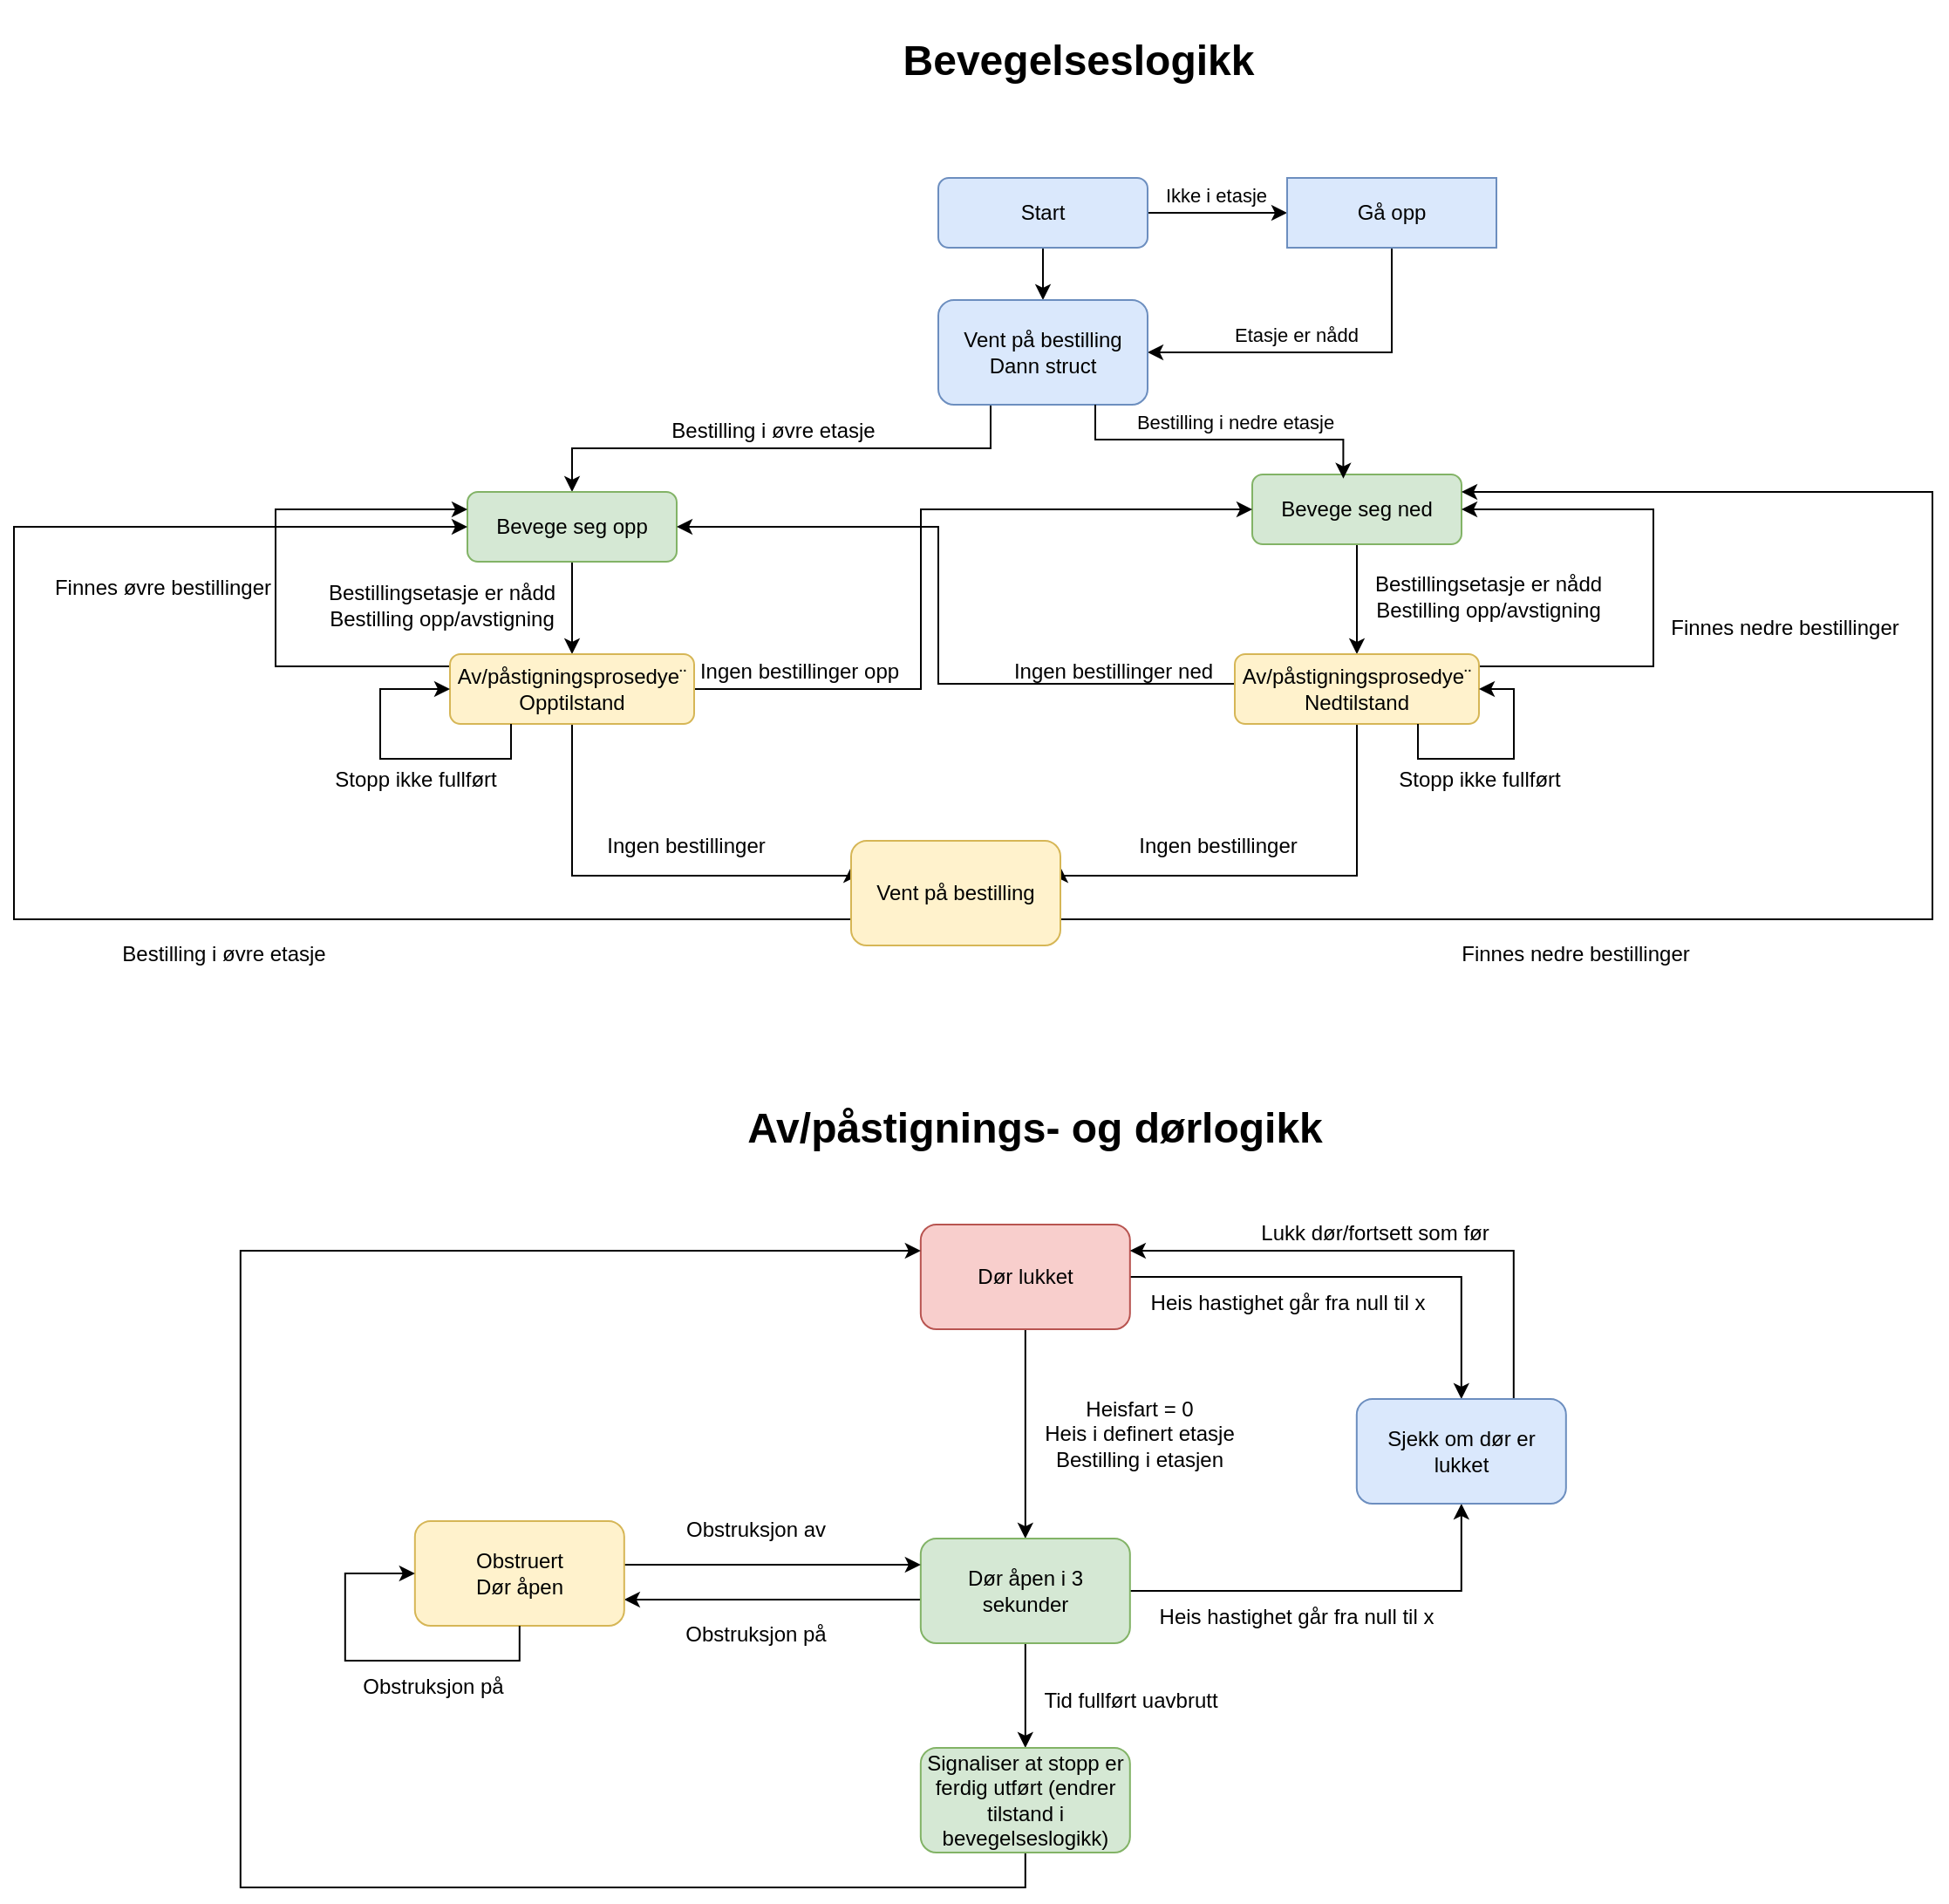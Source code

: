 <mxfile version="26.0.16">
  <diagram id="C5RBs43oDa-KdzZeNtuy" name="Page-1">
    <mxGraphModel dx="1872" dy="882" grid="1" gridSize="10" guides="1" tooltips="1" connect="1" arrows="1" fold="1" page="1" pageScale="1" pageWidth="3300" pageHeight="4681" math="0" shadow="0">
      <root>
        <mxCell id="WIyWlLk6GJQsqaUBKTNV-0" />
        <mxCell id="WIyWlLk6GJQsqaUBKTNV-1" parent="WIyWlLk6GJQsqaUBKTNV-0" />
        <mxCell id="GsKHZ4NNZR2ULBoKyiOF-1" value="" style="edgeStyle=orthogonalEdgeStyle;rounded=0;orthogonalLoop=1;jettySize=auto;html=1;" parent="WIyWlLk6GJQsqaUBKTNV-1" source="WIyWlLk6GJQsqaUBKTNV-3" target="GsKHZ4NNZR2ULBoKyiOF-0" edge="1">
          <mxGeometry relative="1" as="geometry" />
        </mxCell>
        <mxCell id="GsKHZ4NNZR2ULBoKyiOF-2" value="Ikke i etasje" style="edgeLabel;html=1;align=center;verticalAlign=middle;resizable=0;points=[];" parent="GsKHZ4NNZR2ULBoKyiOF-1" vertex="1" connectable="0">
          <mxGeometry x="-0.038" y="-1" relative="1" as="geometry">
            <mxPoint y="-11" as="offset" />
          </mxGeometry>
        </mxCell>
        <mxCell id="GsKHZ4NNZR2ULBoKyiOF-4" value="" style="edgeStyle=orthogonalEdgeStyle;rounded=0;orthogonalLoop=1;jettySize=auto;html=1;" parent="WIyWlLk6GJQsqaUBKTNV-1" source="WIyWlLk6GJQsqaUBKTNV-3" target="GsKHZ4NNZR2ULBoKyiOF-3" edge="1">
          <mxGeometry relative="1" as="geometry" />
        </mxCell>
        <mxCell id="WIyWlLk6GJQsqaUBKTNV-3" value="Start" style="rounded=1;whiteSpace=wrap;html=1;fontSize=12;glass=0;strokeWidth=1;shadow=0;fillColor=#dae8fc;strokeColor=#6c8ebf;" parent="WIyWlLk6GJQsqaUBKTNV-1" vertex="1">
          <mxGeometry x="710" y="170" width="120" height="40" as="geometry" />
        </mxCell>
        <mxCell id="GsKHZ4NNZR2ULBoKyiOF-6" style="edgeStyle=orthogonalEdgeStyle;rounded=0;orthogonalLoop=1;jettySize=auto;html=1;entryX=1;entryY=0.5;entryDx=0;entryDy=0;exitX=0.25;exitY=1;exitDx=0;exitDy=0;" parent="WIyWlLk6GJQsqaUBKTNV-1" source="GsKHZ4NNZR2ULBoKyiOF-0" target="GsKHZ4NNZR2ULBoKyiOF-3" edge="1">
          <mxGeometry relative="1" as="geometry">
            <Array as="points">
              <mxPoint x="970" y="210" />
              <mxPoint x="970" y="270" />
            </Array>
          </mxGeometry>
        </mxCell>
        <mxCell id="GsKHZ4NNZR2ULBoKyiOF-7" value="Etasje er nådd" style="edgeLabel;html=1;align=center;verticalAlign=middle;resizable=0;points=[];" parent="GsKHZ4NNZR2ULBoKyiOF-6" vertex="1" connectable="0">
          <mxGeometry x="0.4" y="-2" relative="1" as="geometry">
            <mxPoint x="16" y="-8" as="offset" />
          </mxGeometry>
        </mxCell>
        <mxCell id="GsKHZ4NNZR2ULBoKyiOF-0" value="Gå opp" style="rounded=0;whiteSpace=wrap;html=1;fillColor=#dae8fc;strokeColor=#6c8ebf;" parent="WIyWlLk6GJQsqaUBKTNV-1" vertex="1">
          <mxGeometry x="910" y="170" width="120" height="40" as="geometry" />
        </mxCell>
        <mxCell id="GsKHZ4NNZR2ULBoKyiOF-13" style="edgeStyle=orthogonalEdgeStyle;rounded=0;orthogonalLoop=1;jettySize=auto;html=1;exitX=0.25;exitY=1;exitDx=0;exitDy=0;entryX=0.5;entryY=0;entryDx=0;entryDy=0;" parent="WIyWlLk6GJQsqaUBKTNV-1" source="GsKHZ4NNZR2ULBoKyiOF-3" target="GsKHZ4NNZR2ULBoKyiOF-9" edge="1">
          <mxGeometry relative="1" as="geometry" />
        </mxCell>
        <mxCell id="GsKHZ4NNZR2ULBoKyiOF-3" value="Vent på bestilling&lt;div&gt;Dann struct&lt;/div&gt;" style="rounded=1;whiteSpace=wrap;html=1;fillColor=#dae8fc;strokeColor=#6c8ebf;" parent="WIyWlLk6GJQsqaUBKTNV-1" vertex="1">
          <mxGeometry x="710" y="240" width="120" height="60" as="geometry" />
        </mxCell>
        <mxCell id="GsKHZ4NNZR2ULBoKyiOF-16" value="" style="edgeStyle=orthogonalEdgeStyle;rounded=0;orthogonalLoop=1;jettySize=auto;html=1;" parent="WIyWlLk6GJQsqaUBKTNV-1" source="GsKHZ4NNZR2ULBoKyiOF-8" target="GsKHZ4NNZR2ULBoKyiOF-15" edge="1">
          <mxGeometry relative="1" as="geometry" />
        </mxCell>
        <mxCell id="GsKHZ4NNZR2ULBoKyiOF-8" value="Bevege seg ned" style="rounded=1;whiteSpace=wrap;html=1;fillColor=#d5e8d4;strokeColor=#82b366;" parent="WIyWlLk6GJQsqaUBKTNV-1" vertex="1">
          <mxGeometry x="890" y="340" width="120" height="40" as="geometry" />
        </mxCell>
        <mxCell id="GsKHZ4NNZR2ULBoKyiOF-18" value="" style="edgeStyle=orthogonalEdgeStyle;rounded=0;orthogonalLoop=1;jettySize=auto;html=1;" parent="WIyWlLk6GJQsqaUBKTNV-1" source="GsKHZ4NNZR2ULBoKyiOF-9" target="GsKHZ4NNZR2ULBoKyiOF-17" edge="1">
          <mxGeometry relative="1" as="geometry" />
        </mxCell>
        <mxCell id="GsKHZ4NNZR2ULBoKyiOF-9" value="Bevege seg opp" style="rounded=1;whiteSpace=wrap;html=1;fillColor=#d5e8d4;strokeColor=#82b366;" parent="WIyWlLk6GJQsqaUBKTNV-1" vertex="1">
          <mxGeometry x="440" y="350" width="120" height="40" as="geometry" />
        </mxCell>
        <mxCell id="GsKHZ4NNZR2ULBoKyiOF-10" style="edgeStyle=orthogonalEdgeStyle;rounded=0;orthogonalLoop=1;jettySize=auto;html=1;exitX=0.75;exitY=1;exitDx=0;exitDy=0;entryX=0.435;entryY=0.058;entryDx=0;entryDy=0;entryPerimeter=0;" parent="WIyWlLk6GJQsqaUBKTNV-1" source="GsKHZ4NNZR2ULBoKyiOF-3" target="GsKHZ4NNZR2ULBoKyiOF-8" edge="1">
          <mxGeometry relative="1" as="geometry" />
        </mxCell>
        <mxCell id="GsKHZ4NNZR2ULBoKyiOF-11" value="Bestilling i nedre etasje" style="edgeLabel;html=1;align=center;verticalAlign=middle;resizable=0;points=[];" parent="GsKHZ4NNZR2ULBoKyiOF-10" vertex="1" connectable="0">
          <mxGeometry x="-0.051" y="3" relative="1" as="geometry">
            <mxPoint x="12" y="-7" as="offset" />
          </mxGeometry>
        </mxCell>
        <mxCell id="GsKHZ4NNZR2ULBoKyiOF-14" value="Bestilling i øvre etasje" style="text;html=1;align=center;verticalAlign=middle;resizable=0;points=[];autosize=1;strokeColor=none;fillColor=none;" parent="WIyWlLk6GJQsqaUBKTNV-1" vertex="1">
          <mxGeometry x="545" y="300" width="140" height="30" as="geometry" />
        </mxCell>
        <mxCell id="GsKHZ4NNZR2ULBoKyiOF-21" style="edgeStyle=orthogonalEdgeStyle;rounded=0;orthogonalLoop=1;jettySize=auto;html=1;entryX=1;entryY=0.5;entryDx=0;entryDy=0;" parent="WIyWlLk6GJQsqaUBKTNV-1" source="GsKHZ4NNZR2ULBoKyiOF-15" target="GsKHZ4NNZR2ULBoKyiOF-9" edge="1">
          <mxGeometry relative="1" as="geometry">
            <mxPoint x="660" y="380" as="targetPoint" />
            <Array as="points">
              <mxPoint x="710" y="460" />
              <mxPoint x="710" y="370" />
            </Array>
          </mxGeometry>
        </mxCell>
        <mxCell id="GsKHZ4NNZR2ULBoKyiOF-27" style="edgeStyle=orthogonalEdgeStyle;rounded=0;orthogonalLoop=1;jettySize=auto;html=1;entryX=1;entryY=0.5;entryDx=0;entryDy=0;exitX=1;exitY=0.75;exitDx=0;exitDy=0;" parent="WIyWlLk6GJQsqaUBKTNV-1" source="GsKHZ4NNZR2ULBoKyiOF-15" target="GsKHZ4NNZR2ULBoKyiOF-8" edge="1">
          <mxGeometry relative="1" as="geometry">
            <mxPoint x="1150" y="360" as="targetPoint" />
            <Array as="points">
              <mxPoint x="1020" y="450" />
              <mxPoint x="1120" y="450" />
              <mxPoint x="1120" y="360" />
            </Array>
          </mxGeometry>
        </mxCell>
        <mxCell id="GsKHZ4NNZR2ULBoKyiOF-38" style="edgeStyle=orthogonalEdgeStyle;rounded=0;orthogonalLoop=1;jettySize=auto;html=1;entryX=1;entryY=0.25;entryDx=0;entryDy=0;exitX=0.5;exitY=1;exitDx=0;exitDy=0;" parent="WIyWlLk6GJQsqaUBKTNV-1" source="GsKHZ4NNZR2ULBoKyiOF-15" target="GsKHZ4NNZR2ULBoKyiOF-35" edge="1">
          <mxGeometry relative="1" as="geometry">
            <Array as="points">
              <mxPoint x="950" y="570" />
              <mxPoint x="780" y="570" />
            </Array>
          </mxGeometry>
        </mxCell>
        <mxCell id="GsKHZ4NNZR2ULBoKyiOF-15" value="Av/påstigningsprosedye¨&lt;div&gt;Nedtilstand&lt;/div&gt;" style="rounded=1;whiteSpace=wrap;html=1;fillColor=#fff2cc;strokeColor=#d6b656;" parent="WIyWlLk6GJQsqaUBKTNV-1" vertex="1">
          <mxGeometry x="880" y="443" width="140" height="40" as="geometry" />
        </mxCell>
        <mxCell id="GsKHZ4NNZR2ULBoKyiOF-23" style="edgeStyle=orthogonalEdgeStyle;rounded=0;orthogonalLoop=1;jettySize=auto;html=1;entryX=0;entryY=0.5;entryDx=0;entryDy=0;" parent="WIyWlLk6GJQsqaUBKTNV-1" source="GsKHZ4NNZR2ULBoKyiOF-17" target="GsKHZ4NNZR2ULBoKyiOF-8" edge="1">
          <mxGeometry relative="1" as="geometry">
            <Array as="points">
              <mxPoint x="700" y="463" />
              <mxPoint x="700" y="360" />
            </Array>
          </mxGeometry>
        </mxCell>
        <mxCell id="GsKHZ4NNZR2ULBoKyiOF-31" style="edgeStyle=orthogonalEdgeStyle;rounded=0;orthogonalLoop=1;jettySize=auto;html=1;entryX=0;entryY=0.25;entryDx=0;entryDy=0;exitX=0;exitY=0.75;exitDx=0;exitDy=0;" parent="WIyWlLk6GJQsqaUBKTNV-1" source="GsKHZ4NNZR2ULBoKyiOF-17" target="GsKHZ4NNZR2ULBoKyiOF-9" edge="1">
          <mxGeometry relative="1" as="geometry">
            <Array as="points">
              <mxPoint x="430" y="450" />
              <mxPoint x="330" y="450" />
              <mxPoint x="330" y="360" />
            </Array>
          </mxGeometry>
        </mxCell>
        <mxCell id="GsKHZ4NNZR2ULBoKyiOF-39" style="edgeStyle=orthogonalEdgeStyle;rounded=0;orthogonalLoop=1;jettySize=auto;html=1;entryX=0;entryY=0.25;entryDx=0;entryDy=0;exitX=0.5;exitY=1;exitDx=0;exitDy=0;" parent="WIyWlLk6GJQsqaUBKTNV-1" source="GsKHZ4NNZR2ULBoKyiOF-17" target="GsKHZ4NNZR2ULBoKyiOF-35" edge="1">
          <mxGeometry relative="1" as="geometry">
            <Array as="points">
              <mxPoint x="500" y="570" />
              <mxPoint x="660" y="570" />
            </Array>
          </mxGeometry>
        </mxCell>
        <mxCell id="GsKHZ4NNZR2ULBoKyiOF-17" value="Av/påstigningsprosedye¨&lt;div&gt;Opptilstand&lt;/div&gt;" style="rounded=1;whiteSpace=wrap;html=1;fillColor=#fff2cc;strokeColor=#d6b656;" parent="WIyWlLk6GJQsqaUBKTNV-1" vertex="1">
          <mxGeometry x="430" y="443" width="140" height="40" as="geometry" />
        </mxCell>
        <mxCell id="GsKHZ4NNZR2ULBoKyiOF-19" value="Bestillingsetasje er nådd&lt;div&gt;Bestilling opp/avstigning&lt;/div&gt;" style="text;html=1;align=center;verticalAlign=middle;resizable=0;points=[];autosize=1;strokeColor=none;fillColor=none;" parent="WIyWlLk6GJQsqaUBKTNV-1" vertex="1">
          <mxGeometry x="950" y="390" width="150" height="40" as="geometry" />
        </mxCell>
        <mxCell id="GsKHZ4NNZR2ULBoKyiOF-20" value="Bestillingsetasje er nådd&lt;div&gt;Bestilling opp/avstigning&lt;/div&gt;" style="text;html=1;align=center;verticalAlign=middle;resizable=0;points=[];autosize=1;strokeColor=none;fillColor=none;" parent="WIyWlLk6GJQsqaUBKTNV-1" vertex="1">
          <mxGeometry x="350" y="395" width="150" height="40" as="geometry" />
        </mxCell>
        <mxCell id="GsKHZ4NNZR2ULBoKyiOF-22" value="Ingen bestillinger ned" style="text;html=1;align=center;verticalAlign=middle;resizable=0;points=[];autosize=1;strokeColor=none;fillColor=none;" parent="WIyWlLk6GJQsqaUBKTNV-1" vertex="1">
          <mxGeometry x="740" y="438" width="140" height="30" as="geometry" />
        </mxCell>
        <mxCell id="GsKHZ4NNZR2ULBoKyiOF-24" value="Ingen bestillinger opp" style="text;html=1;align=center;verticalAlign=middle;resizable=0;points=[];autosize=1;strokeColor=none;fillColor=none;" parent="WIyWlLk6GJQsqaUBKTNV-1" vertex="1">
          <mxGeometry x="560" y="438" width="140" height="30" as="geometry" />
        </mxCell>
        <mxCell id="GsKHZ4NNZR2ULBoKyiOF-30" value="Finnes nedre bestillinger" style="text;html=1;align=center;verticalAlign=middle;resizable=0;points=[];autosize=1;strokeColor=none;fillColor=none;" parent="WIyWlLk6GJQsqaUBKTNV-1" vertex="1">
          <mxGeometry x="1120" y="413" width="150" height="30" as="geometry" />
        </mxCell>
        <mxCell id="GsKHZ4NNZR2ULBoKyiOF-33" value="Finnes øvre bestillinger" style="text;html=1;align=center;verticalAlign=middle;resizable=0;points=[];autosize=1;strokeColor=none;fillColor=none;" parent="WIyWlLk6GJQsqaUBKTNV-1" vertex="1">
          <mxGeometry x="190" y="390" width="150" height="30" as="geometry" />
        </mxCell>
        <mxCell id="GsKHZ4NNZR2ULBoKyiOF-43" style="edgeStyle=orthogonalEdgeStyle;rounded=0;orthogonalLoop=1;jettySize=auto;html=1;exitX=1;exitY=0.75;exitDx=0;exitDy=0;entryX=1;entryY=0.25;entryDx=0;entryDy=0;" parent="WIyWlLk6GJQsqaUBKTNV-1" source="GsKHZ4NNZR2ULBoKyiOF-35" target="GsKHZ4NNZR2ULBoKyiOF-8" edge="1">
          <mxGeometry relative="1" as="geometry">
            <Array as="points">
              <mxPoint x="1280" y="595" />
              <mxPoint x="1280" y="350" />
            </Array>
          </mxGeometry>
        </mxCell>
        <mxCell id="GsKHZ4NNZR2ULBoKyiOF-44" style="edgeStyle=orthogonalEdgeStyle;rounded=0;orthogonalLoop=1;jettySize=auto;html=1;exitX=0;exitY=0.75;exitDx=0;exitDy=0;entryX=0;entryY=0.5;entryDx=0;entryDy=0;" parent="WIyWlLk6GJQsqaUBKTNV-1" source="GsKHZ4NNZR2ULBoKyiOF-35" target="GsKHZ4NNZR2ULBoKyiOF-9" edge="1">
          <mxGeometry relative="1" as="geometry">
            <Array as="points">
              <mxPoint x="180" y="595" />
              <mxPoint x="180" y="370" />
            </Array>
          </mxGeometry>
        </mxCell>
        <mxCell id="GsKHZ4NNZR2ULBoKyiOF-35" value="Vent på bestilling" style="rounded=1;whiteSpace=wrap;html=1;fillColor=#fff2cc;strokeColor=#d6b656;" parent="WIyWlLk6GJQsqaUBKTNV-1" vertex="1">
          <mxGeometry x="660" y="550" width="120" height="60" as="geometry" />
        </mxCell>
        <mxCell id="GsKHZ4NNZR2ULBoKyiOF-40" value="Ingen bestillinger" style="text;html=1;align=center;verticalAlign=middle;resizable=0;points=[];autosize=1;strokeColor=none;fillColor=none;" parent="WIyWlLk6GJQsqaUBKTNV-1" vertex="1">
          <mxGeometry x="815" y="538" width="110" height="30" as="geometry" />
        </mxCell>
        <mxCell id="GsKHZ4NNZR2ULBoKyiOF-41" value="Ingen bestillinger" style="text;html=1;align=center;verticalAlign=middle;resizable=0;points=[];autosize=1;strokeColor=none;fillColor=none;" parent="WIyWlLk6GJQsqaUBKTNV-1" vertex="1">
          <mxGeometry x="510" y="538" width="110" height="30" as="geometry" />
        </mxCell>
        <mxCell id="GsKHZ4NNZR2ULBoKyiOF-45" value="Bestilling i øvre etasje" style="text;html=1;align=center;verticalAlign=middle;resizable=0;points=[];autosize=1;strokeColor=none;fillColor=none;" parent="WIyWlLk6GJQsqaUBKTNV-1" vertex="1">
          <mxGeometry x="230" y="600" width="140" height="30" as="geometry" />
        </mxCell>
        <mxCell id="GsKHZ4NNZR2ULBoKyiOF-46" value="Finnes nedre bestillinger" style="text;html=1;align=center;verticalAlign=middle;resizable=0;points=[];autosize=1;strokeColor=none;fillColor=none;" parent="WIyWlLk6GJQsqaUBKTNV-1" vertex="1">
          <mxGeometry x="1000" y="600" width="150" height="30" as="geometry" />
        </mxCell>
        <mxCell id="GsKHZ4NNZR2ULBoKyiOF-48" value="&lt;h1&gt;Bevegelseslogikk&lt;/h1&gt;" style="text;html=1;align=center;verticalAlign=middle;resizable=0;points=[];autosize=1;strokeColor=none;fillColor=none;" parent="WIyWlLk6GJQsqaUBKTNV-1" vertex="1">
          <mxGeometry x="680" y="68" width="220" height="70" as="geometry" />
        </mxCell>
        <mxCell id="GsKHZ4NNZR2ULBoKyiOF-49" value="&lt;h1&gt;Av/påstignings- og dørlogikk&lt;/h1&gt;" style="text;html=1;align=center;verticalAlign=middle;resizable=0;points=[];autosize=1;strokeColor=none;fillColor=none;" parent="WIyWlLk6GJQsqaUBKTNV-1" vertex="1">
          <mxGeometry x="589.91" y="680" width="350" height="70" as="geometry" />
        </mxCell>
        <mxCell id="GsKHZ4NNZR2ULBoKyiOF-52" style="edgeStyle=orthogonalEdgeStyle;rounded=0;orthogonalLoop=1;jettySize=auto;html=1;entryX=0.5;entryY=0;entryDx=0;entryDy=0;" parent="WIyWlLk6GJQsqaUBKTNV-1" source="GsKHZ4NNZR2ULBoKyiOF-50" target="GsKHZ4NNZR2ULBoKyiOF-51" edge="1">
          <mxGeometry relative="1" as="geometry" />
        </mxCell>
        <mxCell id="GsKHZ4NNZR2ULBoKyiOF-59" style="edgeStyle=orthogonalEdgeStyle;rounded=0;orthogonalLoop=1;jettySize=auto;html=1;entryX=0.5;entryY=0;entryDx=0;entryDy=0;" parent="WIyWlLk6GJQsqaUBKTNV-1" source="GsKHZ4NNZR2ULBoKyiOF-50" target="GsKHZ4NNZR2ULBoKyiOF-55" edge="1">
          <mxGeometry relative="1" as="geometry" />
        </mxCell>
        <mxCell id="GsKHZ4NNZR2ULBoKyiOF-50" value="Dør lukket" style="rounded=1;whiteSpace=wrap;html=1;fillColor=#f8cecc;strokeColor=#b85450;" parent="WIyWlLk6GJQsqaUBKTNV-1" vertex="1">
          <mxGeometry x="699.91" y="770" width="120" height="60" as="geometry" />
        </mxCell>
        <mxCell id="GsKHZ4NNZR2ULBoKyiOF-56" style="edgeStyle=orthogonalEdgeStyle;rounded=0;orthogonalLoop=1;jettySize=auto;html=1;entryX=0.5;entryY=1;entryDx=0;entryDy=0;" parent="WIyWlLk6GJQsqaUBKTNV-1" source="GsKHZ4NNZR2ULBoKyiOF-51" target="GsKHZ4NNZR2ULBoKyiOF-55" edge="1">
          <mxGeometry relative="1" as="geometry" />
        </mxCell>
        <mxCell id="GsKHZ4NNZR2ULBoKyiOF-70" style="edgeStyle=orthogonalEdgeStyle;rounded=0;orthogonalLoop=1;jettySize=auto;html=1;entryX=1;entryY=0.75;entryDx=0;entryDy=0;" parent="WIyWlLk6GJQsqaUBKTNV-1" source="GsKHZ4NNZR2ULBoKyiOF-51" target="GsKHZ4NNZR2ULBoKyiOF-68" edge="1">
          <mxGeometry relative="1" as="geometry">
            <Array as="points">
              <mxPoint x="609.91" y="985" />
              <mxPoint x="609.91" y="985" />
            </Array>
          </mxGeometry>
        </mxCell>
        <mxCell id="GsKHZ4NNZR2ULBoKyiOF-79" style="edgeStyle=orthogonalEdgeStyle;rounded=0;orthogonalLoop=1;jettySize=auto;html=1;entryX=0.5;entryY=0;entryDx=0;entryDy=0;" parent="WIyWlLk6GJQsqaUBKTNV-1" source="GsKHZ4NNZR2ULBoKyiOF-51" target="GsKHZ4NNZR2ULBoKyiOF-78" edge="1">
          <mxGeometry relative="1" as="geometry" />
        </mxCell>
        <mxCell id="GsKHZ4NNZR2ULBoKyiOF-51" value="Dør åpen i 3 sekunder" style="rounded=1;whiteSpace=wrap;html=1;fillColor=#d5e8d4;strokeColor=#82b366;" parent="WIyWlLk6GJQsqaUBKTNV-1" vertex="1">
          <mxGeometry x="699.91" y="950" width="120" height="60" as="geometry" />
        </mxCell>
        <mxCell id="GsKHZ4NNZR2ULBoKyiOF-53" value="Heisfart = 0&lt;div&gt;Heis i definert etasje&lt;/div&gt;&lt;div&gt;Bestilling i etasjen&lt;/div&gt;" style="text;html=1;align=center;verticalAlign=middle;resizable=0;points=[];autosize=1;strokeColor=none;fillColor=none;" parent="WIyWlLk6GJQsqaUBKTNV-1" vertex="1">
          <mxGeometry x="759.91" y="860" width="130" height="60" as="geometry" />
        </mxCell>
        <mxCell id="GsKHZ4NNZR2ULBoKyiOF-61" value="" style="edgeStyle=orthogonalEdgeStyle;rounded=0;orthogonalLoop=1;jettySize=auto;html=1;entryX=1;entryY=0.25;entryDx=0;entryDy=0;exitX=0.75;exitY=0;exitDx=0;exitDy=0;" parent="WIyWlLk6GJQsqaUBKTNV-1" source="GsKHZ4NNZR2ULBoKyiOF-55" target="GsKHZ4NNZR2ULBoKyiOF-50" edge="1">
          <mxGeometry relative="1" as="geometry" />
        </mxCell>
        <mxCell id="GsKHZ4NNZR2ULBoKyiOF-55" value="Sjekk om dør er lukket" style="rounded=1;whiteSpace=wrap;html=1;fillColor=#dae8fc;strokeColor=#6c8ebf;" parent="WIyWlLk6GJQsqaUBKTNV-1" vertex="1">
          <mxGeometry x="949.91" y="870" width="120" height="60" as="geometry" />
        </mxCell>
        <mxCell id="GsKHZ4NNZR2ULBoKyiOF-58" value="Heis hastighet går fra null til x" style="text;html=1;align=center;verticalAlign=middle;resizable=0;points=[];autosize=1;strokeColor=none;fillColor=none;" parent="WIyWlLk6GJQsqaUBKTNV-1" vertex="1">
          <mxGeometry x="824.91" y="980" width="180" height="30" as="geometry" />
        </mxCell>
        <mxCell id="GsKHZ4NNZR2ULBoKyiOF-60" value="Heis hastighet går fra null til x" style="text;html=1;align=center;verticalAlign=middle;resizable=0;points=[];autosize=1;strokeColor=none;fillColor=none;" parent="WIyWlLk6GJQsqaUBKTNV-1" vertex="1">
          <mxGeometry x="819.91" y="800" width="180" height="30" as="geometry" />
        </mxCell>
        <mxCell id="GsKHZ4NNZR2ULBoKyiOF-62" value="Lukk dør/fortsett som før" style="text;html=1;align=center;verticalAlign=middle;resizable=0;points=[];autosize=1;strokeColor=none;fillColor=none;" parent="WIyWlLk6GJQsqaUBKTNV-1" vertex="1">
          <mxGeometry x="884.91" y="760" width="150" height="30" as="geometry" />
        </mxCell>
        <mxCell id="GsKHZ4NNZR2ULBoKyiOF-75" style="edgeStyle=orthogonalEdgeStyle;rounded=0;orthogonalLoop=1;jettySize=auto;html=1;entryX=0;entryY=0.25;entryDx=0;entryDy=0;" parent="WIyWlLk6GJQsqaUBKTNV-1" source="GsKHZ4NNZR2ULBoKyiOF-68" target="GsKHZ4NNZR2ULBoKyiOF-51" edge="1">
          <mxGeometry relative="1" as="geometry">
            <Array as="points">
              <mxPoint x="579.91" y="965" />
              <mxPoint x="579.91" y="965" />
            </Array>
          </mxGeometry>
        </mxCell>
        <mxCell id="GsKHZ4NNZR2ULBoKyiOF-68" value="Obstruert&lt;div&gt;Dør åpen&lt;/div&gt;" style="rounded=1;whiteSpace=wrap;html=1;fillColor=#fff2cc;strokeColor=#d6b656;" parent="WIyWlLk6GJQsqaUBKTNV-1" vertex="1">
          <mxGeometry x="409.91" y="940" width="120" height="60" as="geometry" />
        </mxCell>
        <mxCell id="GsKHZ4NNZR2ULBoKyiOF-73" style="edgeStyle=orthogonalEdgeStyle;rounded=0;orthogonalLoop=1;jettySize=auto;html=1;entryX=0;entryY=0.5;entryDx=0;entryDy=0;exitX=0.5;exitY=1;exitDx=0;exitDy=0;" parent="WIyWlLk6GJQsqaUBKTNV-1" source="GsKHZ4NNZR2ULBoKyiOF-68" target="GsKHZ4NNZR2ULBoKyiOF-68" edge="1">
          <mxGeometry relative="1" as="geometry">
            <Array as="points">
              <mxPoint x="469.91" y="1020" />
              <mxPoint x="369.91" y="1020" />
              <mxPoint x="369.91" y="970" />
            </Array>
          </mxGeometry>
        </mxCell>
        <mxCell id="GsKHZ4NNZR2ULBoKyiOF-74" value="Obstruksjon på" style="text;html=1;align=center;verticalAlign=middle;resizable=0;points=[];autosize=1;strokeColor=none;fillColor=none;" parent="WIyWlLk6GJQsqaUBKTNV-1" vertex="1">
          <mxGeometry x="369.91" y="1020" width="100" height="30" as="geometry" />
        </mxCell>
        <mxCell id="GsKHZ4NNZR2ULBoKyiOF-76" value="Obstruksjon på" style="text;html=1;align=center;verticalAlign=middle;resizable=0;points=[];autosize=1;strokeColor=none;fillColor=none;" parent="WIyWlLk6GJQsqaUBKTNV-1" vertex="1">
          <mxGeometry x="554.91" y="990" width="100" height="30" as="geometry" />
        </mxCell>
        <mxCell id="GsKHZ4NNZR2ULBoKyiOF-80" style="edgeStyle=orthogonalEdgeStyle;rounded=0;orthogonalLoop=1;jettySize=auto;html=1;entryX=0;entryY=0.25;entryDx=0;entryDy=0;" parent="WIyWlLk6GJQsqaUBKTNV-1" source="GsKHZ4NNZR2ULBoKyiOF-78" target="GsKHZ4NNZR2ULBoKyiOF-50" edge="1">
          <mxGeometry relative="1" as="geometry">
            <Array as="points">
              <mxPoint x="309.91" y="1150" />
              <mxPoint x="309.91" y="785" />
            </Array>
          </mxGeometry>
        </mxCell>
        <mxCell id="GsKHZ4NNZR2ULBoKyiOF-78" value="Signaliser at stopp er ferdig utført (endrer tilstand i bevegelseslogikk)" style="rounded=1;whiteSpace=wrap;html=1;fillColor=#d5e8d4;strokeColor=#82b366;" parent="WIyWlLk6GJQsqaUBKTNV-1" vertex="1">
          <mxGeometry x="699.91" y="1070" width="120" height="60" as="geometry" />
        </mxCell>
        <mxCell id="GsKHZ4NNZR2ULBoKyiOF-81" value="Obstruksjon av" style="text;html=1;align=center;verticalAlign=middle;resizable=0;points=[];autosize=1;strokeColor=none;fillColor=none;" parent="WIyWlLk6GJQsqaUBKTNV-1" vertex="1">
          <mxGeometry x="554.91" y="930" width="100" height="30" as="geometry" />
        </mxCell>
        <mxCell id="GsKHZ4NNZR2ULBoKyiOF-83" value="Tid fullført uavbrutt" style="text;html=1;align=center;verticalAlign=middle;resizable=0;points=[];autosize=1;strokeColor=none;fillColor=none;" parent="WIyWlLk6GJQsqaUBKTNV-1" vertex="1">
          <mxGeometry x="759.91" y="1028" width="120" height="30" as="geometry" />
        </mxCell>
        <mxCell id="GsKHZ4NNZR2ULBoKyiOF-88" style="edgeStyle=orthogonalEdgeStyle;rounded=0;orthogonalLoop=1;jettySize=auto;html=1;exitX=0.75;exitY=1;exitDx=0;exitDy=0;entryX=1;entryY=0.5;entryDx=0;entryDy=0;" parent="WIyWlLk6GJQsqaUBKTNV-1" source="GsKHZ4NNZR2ULBoKyiOF-15" target="GsKHZ4NNZR2ULBoKyiOF-15" edge="1">
          <mxGeometry relative="1" as="geometry" />
        </mxCell>
        <mxCell id="GsKHZ4NNZR2ULBoKyiOF-89" value="Stopp ikke fullført" style="text;html=1;align=center;verticalAlign=middle;resizable=0;points=[];autosize=1;strokeColor=none;fillColor=none;" parent="WIyWlLk6GJQsqaUBKTNV-1" vertex="1">
          <mxGeometry x="960" y="500" width="120" height="30" as="geometry" />
        </mxCell>
        <mxCell id="GsKHZ4NNZR2ULBoKyiOF-90" style="edgeStyle=orthogonalEdgeStyle;rounded=0;orthogonalLoop=1;jettySize=auto;html=1;exitX=0.25;exitY=1;exitDx=0;exitDy=0;entryX=0;entryY=0.5;entryDx=0;entryDy=0;" parent="WIyWlLk6GJQsqaUBKTNV-1" source="GsKHZ4NNZR2ULBoKyiOF-17" target="GsKHZ4NNZR2ULBoKyiOF-17" edge="1">
          <mxGeometry relative="1" as="geometry">
            <Array as="points">
              <mxPoint x="465" y="503" />
              <mxPoint x="390" y="503" />
              <mxPoint x="390" y="463" />
            </Array>
          </mxGeometry>
        </mxCell>
        <mxCell id="GsKHZ4NNZR2ULBoKyiOF-91" value="Stopp ikke fullført" style="text;html=1;align=center;verticalAlign=middle;resizable=0;points=[];autosize=1;strokeColor=none;fillColor=none;" parent="WIyWlLk6GJQsqaUBKTNV-1" vertex="1">
          <mxGeometry x="350" y="500" width="120" height="30" as="geometry" />
        </mxCell>
      </root>
    </mxGraphModel>
  </diagram>
</mxfile>
